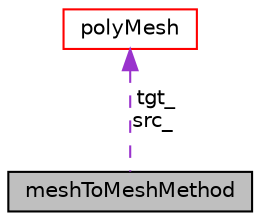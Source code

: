 digraph "meshToMeshMethod"
{
  bgcolor="transparent";
  edge [fontname="Helvetica",fontsize="10",labelfontname="Helvetica",labelfontsize="10"];
  node [fontname="Helvetica",fontsize="10",shape=record];
  Node1 [label="meshToMeshMethod",height=0.2,width=0.4,color="black", fillcolor="grey75", style="filled", fontcolor="black"];
  Node2 -> Node1 [dir="back",color="darkorchid3",fontsize="10",style="dashed",label=" tgt_\nsrc_" ,fontname="Helvetica"];
  Node2 [label="polyMesh",height=0.2,width=0.4,color="red",URL="$a01916.html",tooltip="Mesh consisting of general polyhedral cells. "];
}
